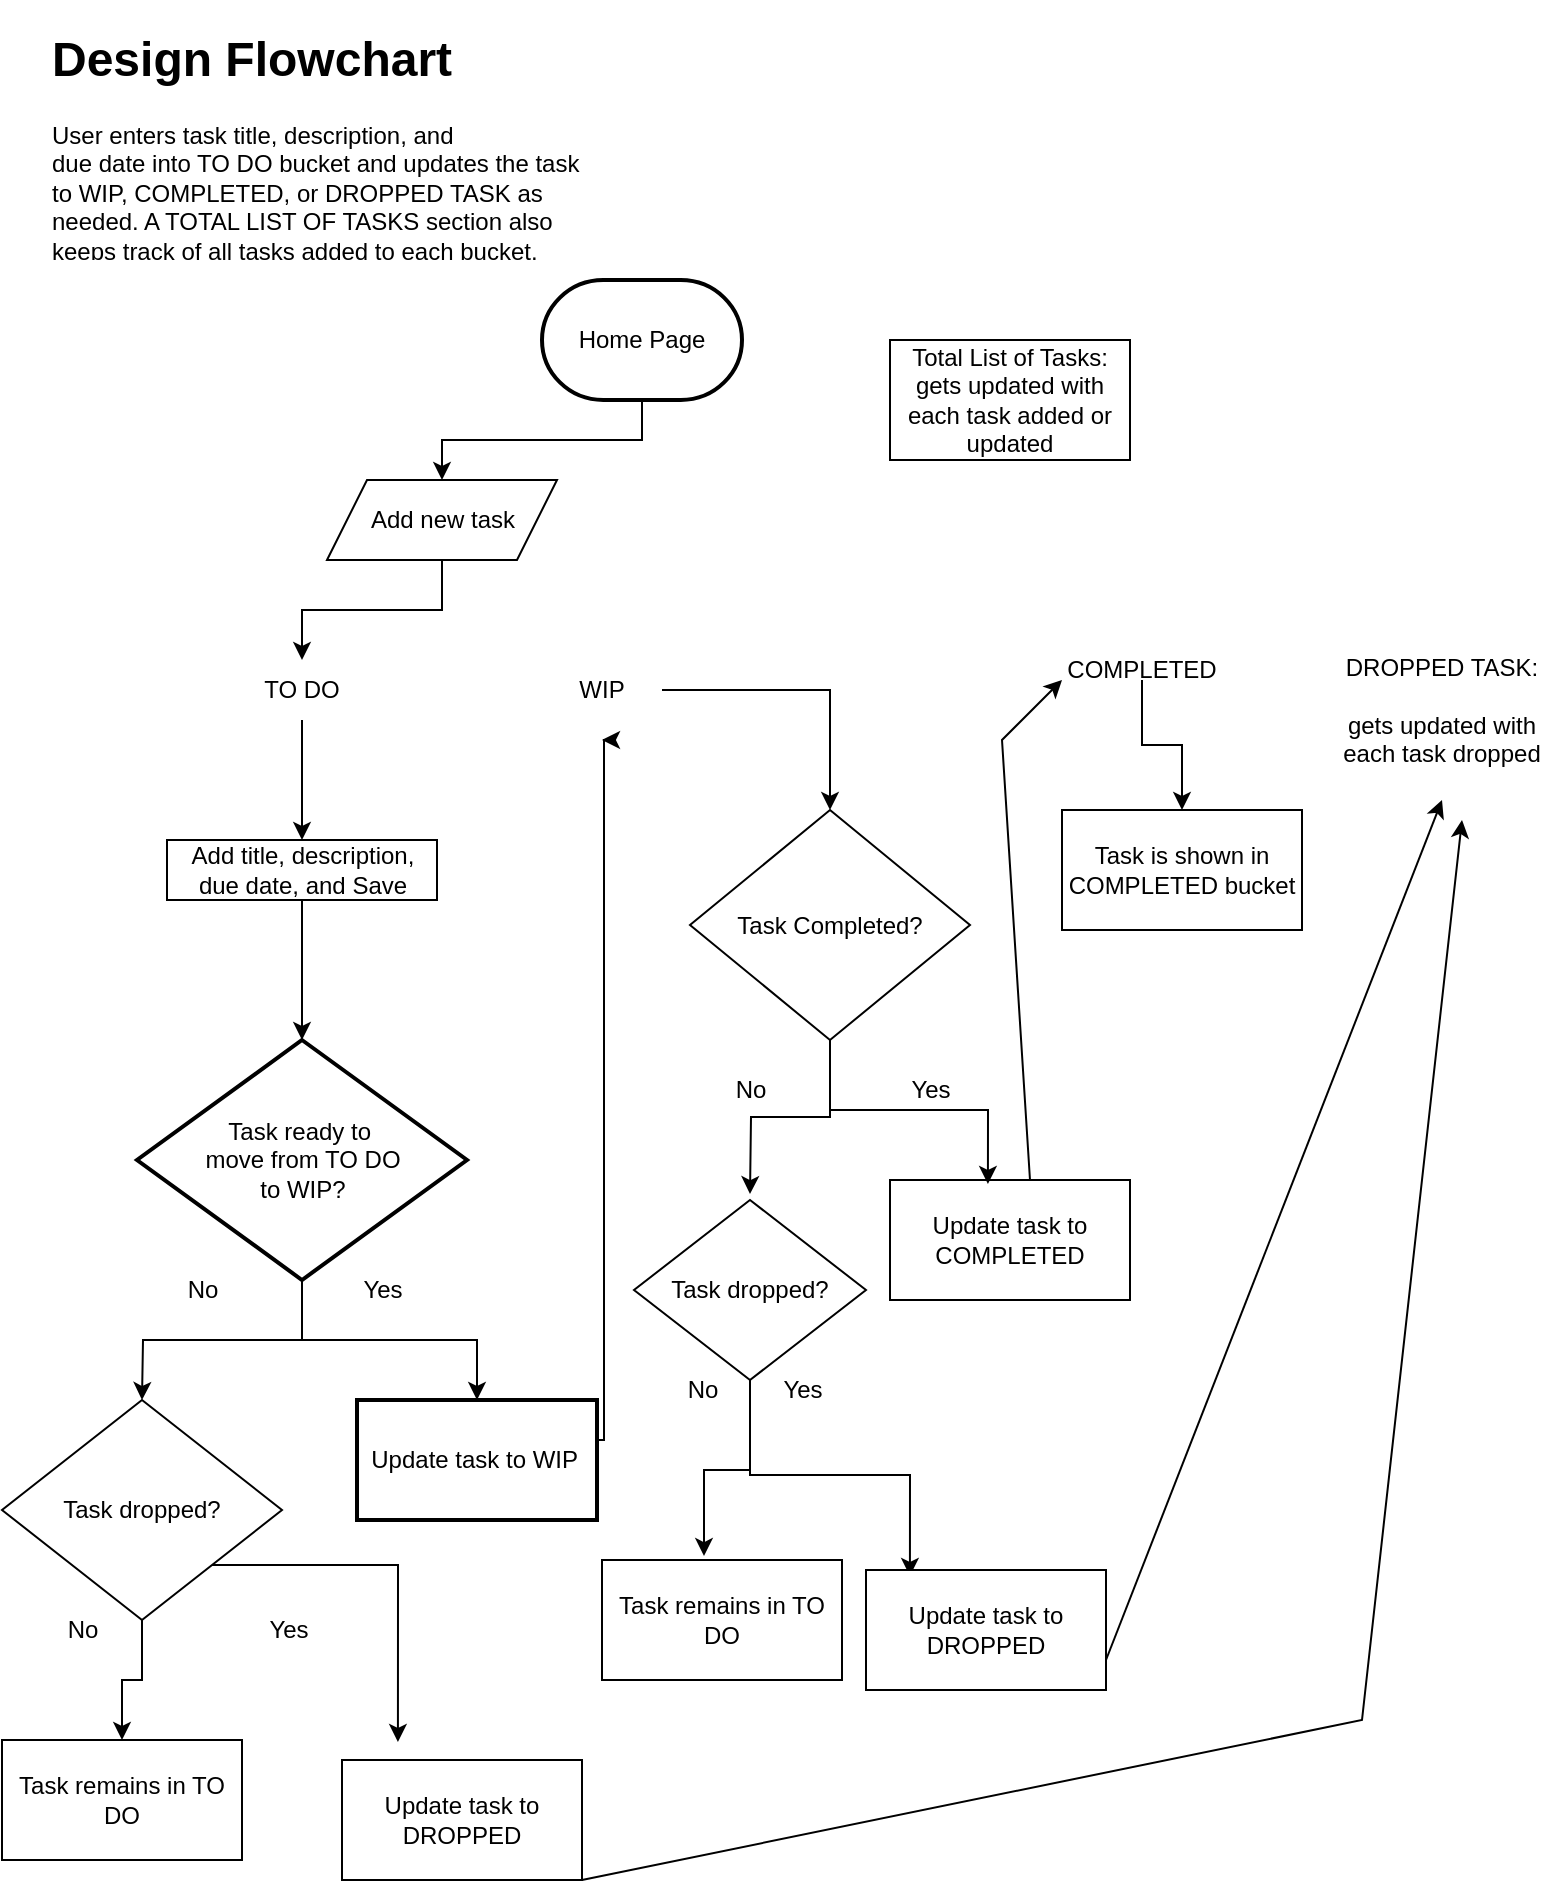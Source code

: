 <mxfile version="23.1.7" type="github">
  <diagram id="C5RBs43oDa-KdzZeNtuy" name="Page-1">
    <mxGraphModel dx="941" dy="1071" grid="1" gridSize="10" guides="1" tooltips="1" connect="1" arrows="1" fold="1" page="1" pageScale="1" pageWidth="827" pageHeight="1169" math="0" shadow="0">
      <root>
        <mxCell id="WIyWlLk6GJQsqaUBKTNV-0" />
        <mxCell id="WIyWlLk6GJQsqaUBKTNV-1" parent="WIyWlLk6GJQsqaUBKTNV-0" />
        <mxCell id="mQJPo1qvSjMa85qlDfSg-5" value="&lt;h1&gt;Design Flowchart&lt;/h1&gt;&lt;div&gt;User enters task title, description, and&lt;br style=&quot;border-color: var(--border-color); text-align: center;&quot;&gt;&lt;span style=&quot;text-align: center;&quot;&gt;due date into TO DO bucket and updates the task to WIP, COMPLETED, or DROPPED TASK as needed. A TOTAL LIST OF TASKS section also keeps track of all tasks added to each bucket.&lt;/span&gt;&lt;br&gt;&lt;/div&gt;&lt;p&gt;&lt;br&gt;&lt;/p&gt;&lt;p&gt;&lt;br&gt;&lt;/p&gt;" style="text;html=1;spacing=5;spacingTop=-20;whiteSpace=wrap;overflow=hidden;rounded=0;" parent="WIyWlLk6GJQsqaUBKTNV-1" vertex="1">
          <mxGeometry x="20" y="30" width="280" height="120" as="geometry" />
        </mxCell>
        <mxCell id="nf-GJFMmRsu7-0_HyhfQ-28" value="" style="edgeStyle=orthogonalEdgeStyle;rounded=0;orthogonalLoop=1;jettySize=auto;html=1;" edge="1" parent="WIyWlLk6GJQsqaUBKTNV-1" source="mQJPo1qvSjMa85qlDfSg-8" target="nf-GJFMmRsu7-0_HyhfQ-27">
          <mxGeometry relative="1" as="geometry" />
        </mxCell>
        <mxCell id="nf-GJFMmRsu7-0_HyhfQ-38" style="edgeStyle=orthogonalEdgeStyle;rounded=0;orthogonalLoop=1;jettySize=auto;html=1;" edge="1" parent="WIyWlLk6GJQsqaUBKTNV-1" source="mQJPo1qvSjMa85qlDfSg-8">
          <mxGeometry relative="1" as="geometry">
            <mxPoint x="70" y="720" as="targetPoint" />
          </mxGeometry>
        </mxCell>
        <mxCell id="mQJPo1qvSjMa85qlDfSg-8" value="Task ready to&amp;nbsp;&lt;br&gt;move from TO DO &lt;br&gt;to WIP?" style="strokeWidth=2;html=1;shape=mxgraph.flowchart.decision;whiteSpace=wrap;" parent="WIyWlLk6GJQsqaUBKTNV-1" vertex="1">
          <mxGeometry x="67.5" y="540" width="165" height="120" as="geometry" />
        </mxCell>
        <mxCell id="nf-GJFMmRsu7-0_HyhfQ-13" value="" style="edgeStyle=orthogonalEdgeStyle;rounded=0;orthogonalLoop=1;jettySize=auto;html=1;" edge="1" parent="WIyWlLk6GJQsqaUBKTNV-1" source="mQJPo1qvSjMa85qlDfSg-16" target="nf-GJFMmRsu7-0_HyhfQ-12">
          <mxGeometry relative="1" as="geometry" />
        </mxCell>
        <mxCell id="mQJPo1qvSjMa85qlDfSg-16" value="Home Page" style="strokeWidth=2;html=1;shape=mxgraph.flowchart.terminator;whiteSpace=wrap;" parent="WIyWlLk6GJQsqaUBKTNV-1" vertex="1">
          <mxGeometry x="270" y="160" width="100" height="60" as="geometry" />
        </mxCell>
        <mxCell id="mQJPo1qvSjMa85qlDfSg-29" value="No" style="text;html=1;align=center;verticalAlign=middle;resizable=0;points=[];autosize=1;strokeColor=none;fillColor=none;" parent="WIyWlLk6GJQsqaUBKTNV-1" vertex="1">
          <mxGeometry x="80" y="650" width="40" height="30" as="geometry" />
        </mxCell>
        <mxCell id="nf-GJFMmRsu7-0_HyhfQ-37" value="" style="edgeStyle=orthogonalEdgeStyle;rounded=0;orthogonalLoop=1;jettySize=auto;html=1;" edge="1" parent="WIyWlLk6GJQsqaUBKTNV-1" source="nf-GJFMmRsu7-0_HyhfQ-2" target="nf-GJFMmRsu7-0_HyhfQ-36">
          <mxGeometry relative="1" as="geometry" />
        </mxCell>
        <mxCell id="nf-GJFMmRsu7-0_HyhfQ-2" value="WIP" style="text;html=1;align=center;verticalAlign=middle;whiteSpace=wrap;rounded=0;" vertex="1" parent="WIyWlLk6GJQsqaUBKTNV-1">
          <mxGeometry x="270" y="350" width="60" height="30" as="geometry" />
        </mxCell>
        <mxCell id="nf-GJFMmRsu7-0_HyhfQ-17" value="" style="edgeStyle=orthogonalEdgeStyle;rounded=0;orthogonalLoop=1;jettySize=auto;html=1;" edge="1" parent="WIyWlLk6GJQsqaUBKTNV-1" source="nf-GJFMmRsu7-0_HyhfQ-3" target="nf-GJFMmRsu7-0_HyhfQ-16">
          <mxGeometry relative="1" as="geometry" />
        </mxCell>
        <mxCell id="nf-GJFMmRsu7-0_HyhfQ-3" value="TO DO" style="text;html=1;align=center;verticalAlign=middle;whiteSpace=wrap;rounded=0;" vertex="1" parent="WIyWlLk6GJQsqaUBKTNV-1">
          <mxGeometry x="120" y="350" width="60" height="30" as="geometry" />
        </mxCell>
        <mxCell id="nf-GJFMmRsu7-0_HyhfQ-85" value="" style="edgeStyle=orthogonalEdgeStyle;rounded=0;orthogonalLoop=1;jettySize=auto;html=1;" edge="1" parent="WIyWlLk6GJQsqaUBKTNV-1" source="nf-GJFMmRsu7-0_HyhfQ-4" target="nf-GJFMmRsu7-0_HyhfQ-84">
          <mxGeometry relative="1" as="geometry" />
        </mxCell>
        <mxCell id="nf-GJFMmRsu7-0_HyhfQ-4" value="COMPLETED" style="text;html=1;align=center;verticalAlign=middle;whiteSpace=wrap;rounded=0;" vertex="1" parent="WIyWlLk6GJQsqaUBKTNV-1">
          <mxGeometry x="540" y="350" width="60" height="10" as="geometry" />
        </mxCell>
        <mxCell id="nf-GJFMmRsu7-0_HyhfQ-5" value="DROPPED TASK:&lt;br&gt;&lt;br&gt;gets updated with each task dropped" style="text;html=1;align=center;verticalAlign=middle;whiteSpace=wrap;rounded=0;" vertex="1" parent="WIyWlLk6GJQsqaUBKTNV-1">
          <mxGeometry x="660" y="360" width="120" height="30" as="geometry" />
        </mxCell>
        <mxCell id="nf-GJFMmRsu7-0_HyhfQ-14" style="edgeStyle=orthogonalEdgeStyle;rounded=0;orthogonalLoop=1;jettySize=auto;html=1;" edge="1" parent="WIyWlLk6GJQsqaUBKTNV-1" source="nf-GJFMmRsu7-0_HyhfQ-12" target="nf-GJFMmRsu7-0_HyhfQ-3">
          <mxGeometry relative="1" as="geometry" />
        </mxCell>
        <mxCell id="nf-GJFMmRsu7-0_HyhfQ-12" value="Add new task" style="shape=parallelogram;perimeter=parallelogramPerimeter;whiteSpace=wrap;html=1;fixedSize=1;" vertex="1" parent="WIyWlLk6GJQsqaUBKTNV-1">
          <mxGeometry x="162.5" y="260" width="115" height="40" as="geometry" />
        </mxCell>
        <mxCell id="nf-GJFMmRsu7-0_HyhfQ-18" value="" style="edgeStyle=orthogonalEdgeStyle;rounded=0;orthogonalLoop=1;jettySize=auto;html=1;" edge="1" parent="WIyWlLk6GJQsqaUBKTNV-1" source="nf-GJFMmRsu7-0_HyhfQ-16" target="mQJPo1qvSjMa85qlDfSg-8">
          <mxGeometry relative="1" as="geometry" />
        </mxCell>
        <mxCell id="nf-GJFMmRsu7-0_HyhfQ-16" value="Add title, description, due date, and Save" style="rounded=0;whiteSpace=wrap;html=1;" vertex="1" parent="WIyWlLk6GJQsqaUBKTNV-1">
          <mxGeometry x="82.5" y="440" width="135" height="30" as="geometry" />
        </mxCell>
        <mxCell id="mQJPo1qvSjMa85qlDfSg-28" value="Yes" style="text;html=1;align=center;verticalAlign=middle;resizable=0;points=[];autosize=1;strokeColor=none;fillColor=none;" parent="WIyWlLk6GJQsqaUBKTNV-1" vertex="1">
          <mxGeometry x="170" y="650" width="40" height="30" as="geometry" />
        </mxCell>
        <mxCell id="nf-GJFMmRsu7-0_HyhfQ-34" style="edgeStyle=orthogonalEdgeStyle;rounded=0;orthogonalLoop=1;jettySize=auto;html=1;" edge="1" parent="WIyWlLk6GJQsqaUBKTNV-1" source="nf-GJFMmRsu7-0_HyhfQ-27">
          <mxGeometry relative="1" as="geometry">
            <mxPoint x="300" y="390" as="targetPoint" />
            <Array as="points">
              <mxPoint x="301" y="740" />
            </Array>
          </mxGeometry>
        </mxCell>
        <mxCell id="nf-GJFMmRsu7-0_HyhfQ-27" value="Update task to WIP&amp;nbsp;" style="whiteSpace=wrap;html=1;strokeWidth=2;" vertex="1" parent="WIyWlLk6GJQsqaUBKTNV-1">
          <mxGeometry x="177.5" y="720" width="120" height="60" as="geometry" />
        </mxCell>
        <mxCell id="nf-GJFMmRsu7-0_HyhfQ-30" value="Total List of Tasks:&lt;br&gt;gets updated with each task added or updated" style="rounded=0;whiteSpace=wrap;html=1;" vertex="1" parent="WIyWlLk6GJQsqaUBKTNV-1">
          <mxGeometry x="444" y="190" width="120" height="60" as="geometry" />
        </mxCell>
        <mxCell id="nf-GJFMmRsu7-0_HyhfQ-36" value="Task Completed?" style="rhombus;whiteSpace=wrap;html=1;" vertex="1" parent="WIyWlLk6GJQsqaUBKTNV-1">
          <mxGeometry x="344" y="425" width="140" height="115" as="geometry" />
        </mxCell>
        <mxCell id="nf-GJFMmRsu7-0_HyhfQ-41" value="" style="edgeStyle=orthogonalEdgeStyle;rounded=0;orthogonalLoop=1;jettySize=auto;html=1;" edge="1" parent="WIyWlLk6GJQsqaUBKTNV-1" source="nf-GJFMmRsu7-0_HyhfQ-39" target="nf-GJFMmRsu7-0_HyhfQ-40">
          <mxGeometry relative="1" as="geometry" />
        </mxCell>
        <mxCell id="nf-GJFMmRsu7-0_HyhfQ-39" value="Task dropped?" style="rhombus;whiteSpace=wrap;html=1;" vertex="1" parent="WIyWlLk6GJQsqaUBKTNV-1">
          <mxGeometry y="720" width="140" height="110" as="geometry" />
        </mxCell>
        <mxCell id="nf-GJFMmRsu7-0_HyhfQ-40" value="Task remains in TO DO" style="whiteSpace=wrap;html=1;" vertex="1" parent="WIyWlLk6GJQsqaUBKTNV-1">
          <mxGeometry y="890" width="120" height="60" as="geometry" />
        </mxCell>
        <mxCell id="nf-GJFMmRsu7-0_HyhfQ-45" style="edgeStyle=orthogonalEdgeStyle;rounded=0;orthogonalLoop=1;jettySize=auto;html=1;exitX=1;exitY=1;exitDx=0;exitDy=0;entryX=0.233;entryY=-0.15;entryDx=0;entryDy=0;entryPerimeter=0;" edge="1" parent="WIyWlLk6GJQsqaUBKTNV-1" source="nf-GJFMmRsu7-0_HyhfQ-39" target="nf-GJFMmRsu7-0_HyhfQ-80">
          <mxGeometry relative="1" as="geometry">
            <mxPoint x="158.96" y="896" as="targetPoint" />
          </mxGeometry>
        </mxCell>
        <mxCell id="nf-GJFMmRsu7-0_HyhfQ-46" value="No" style="text;html=1;align=center;verticalAlign=middle;resizable=0;points=[];autosize=1;strokeColor=none;fillColor=none;" vertex="1" parent="WIyWlLk6GJQsqaUBKTNV-1">
          <mxGeometry x="20" y="820" width="40" height="30" as="geometry" />
        </mxCell>
        <mxCell id="nf-GJFMmRsu7-0_HyhfQ-47" value="Yes" style="text;html=1;align=center;verticalAlign=middle;resizable=0;points=[];autosize=1;strokeColor=none;fillColor=none;" vertex="1" parent="WIyWlLk6GJQsqaUBKTNV-1">
          <mxGeometry x="122.5" y="820" width="40" height="30" as="geometry" />
        </mxCell>
        <mxCell id="nf-GJFMmRsu7-0_HyhfQ-59" value="No" style="text;html=1;align=center;verticalAlign=middle;resizable=0;points=[];autosize=1;strokeColor=none;fillColor=none;" vertex="1" parent="WIyWlLk6GJQsqaUBKTNV-1">
          <mxGeometry x="354" y="550" width="40" height="30" as="geometry" />
        </mxCell>
        <mxCell id="nf-GJFMmRsu7-0_HyhfQ-60" value="Yes" style="text;html=1;align=center;verticalAlign=middle;resizable=0;points=[];autosize=1;strokeColor=none;fillColor=none;" vertex="1" parent="WIyWlLk6GJQsqaUBKTNV-1">
          <mxGeometry x="444" y="550" width="40" height="30" as="geometry" />
        </mxCell>
        <mxCell id="nf-GJFMmRsu7-0_HyhfQ-66" value="Update task to COMPLETED" style="whiteSpace=wrap;html=1;" vertex="1" parent="WIyWlLk6GJQsqaUBKTNV-1">
          <mxGeometry x="444" y="610" width="120" height="60" as="geometry" />
        </mxCell>
        <mxCell id="nf-GJFMmRsu7-0_HyhfQ-70" style="edgeStyle=orthogonalEdgeStyle;rounded=0;orthogonalLoop=1;jettySize=auto;html=1;exitX=0.5;exitY=1;exitDx=0;exitDy=0;entryX=0.5;entryY=0.117;entryDx=0;entryDy=0;entryPerimeter=0;" edge="1" parent="WIyWlLk6GJQsqaUBKTNV-1" source="nf-GJFMmRsu7-0_HyhfQ-36">
          <mxGeometry relative="1" as="geometry">
            <mxPoint x="374" y="617.02" as="targetPoint" />
          </mxGeometry>
        </mxCell>
        <mxCell id="nf-GJFMmRsu7-0_HyhfQ-71" style="edgeStyle=orthogonalEdgeStyle;rounded=0;orthogonalLoop=1;jettySize=auto;html=1;exitX=0.5;exitY=1;exitDx=0;exitDy=0;entryX=0.408;entryY=0.033;entryDx=0;entryDy=0;entryPerimeter=0;" edge="1" parent="WIyWlLk6GJQsqaUBKTNV-1" source="nf-GJFMmRsu7-0_HyhfQ-36" target="nf-GJFMmRsu7-0_HyhfQ-66">
          <mxGeometry relative="1" as="geometry" />
        </mxCell>
        <mxCell id="nf-GJFMmRsu7-0_HyhfQ-74" style="edgeStyle=orthogonalEdgeStyle;rounded=0;orthogonalLoop=1;jettySize=auto;html=1;exitX=0.5;exitY=1;exitDx=0;exitDy=0;entryX=0.425;entryY=-0.033;entryDx=0;entryDy=0;entryPerimeter=0;" edge="1" parent="WIyWlLk6GJQsqaUBKTNV-1" source="nf-GJFMmRsu7-0_HyhfQ-73" target="nf-GJFMmRsu7-0_HyhfQ-78">
          <mxGeometry relative="1" as="geometry">
            <mxPoint x="340" y="760" as="targetPoint" />
          </mxGeometry>
        </mxCell>
        <mxCell id="nf-GJFMmRsu7-0_HyhfQ-75" style="edgeStyle=orthogonalEdgeStyle;rounded=0;orthogonalLoop=1;jettySize=auto;html=1;exitX=0.5;exitY=1;exitDx=0;exitDy=0;entryX=0.183;entryY=0.05;entryDx=0;entryDy=0;entryPerimeter=0;" edge="1" parent="WIyWlLk6GJQsqaUBKTNV-1" source="nf-GJFMmRsu7-0_HyhfQ-73" target="nf-GJFMmRsu7-0_HyhfQ-81">
          <mxGeometry relative="1" as="geometry">
            <mxPoint x="420" y="760" as="targetPoint" />
          </mxGeometry>
        </mxCell>
        <mxCell id="nf-GJFMmRsu7-0_HyhfQ-73" value="Task dropped?" style="rhombus;whiteSpace=wrap;html=1;" vertex="1" parent="WIyWlLk6GJQsqaUBKTNV-1">
          <mxGeometry x="316" y="620" width="116" height="90" as="geometry" />
        </mxCell>
        <mxCell id="nf-GJFMmRsu7-0_HyhfQ-76" value="No" style="text;html=1;align=center;verticalAlign=middle;resizable=0;points=[];autosize=1;strokeColor=none;fillColor=none;" vertex="1" parent="WIyWlLk6GJQsqaUBKTNV-1">
          <mxGeometry x="330" y="700" width="40" height="30" as="geometry" />
        </mxCell>
        <mxCell id="nf-GJFMmRsu7-0_HyhfQ-77" value="Yes" style="text;html=1;align=center;verticalAlign=middle;resizable=0;points=[];autosize=1;strokeColor=none;fillColor=none;" vertex="1" parent="WIyWlLk6GJQsqaUBKTNV-1">
          <mxGeometry x="380" y="700" width="40" height="30" as="geometry" />
        </mxCell>
        <mxCell id="nf-GJFMmRsu7-0_HyhfQ-78" value="Task remains in TO DO" style="whiteSpace=wrap;html=1;" vertex="1" parent="WIyWlLk6GJQsqaUBKTNV-1">
          <mxGeometry x="300" y="800" width="120" height="60" as="geometry" />
        </mxCell>
        <mxCell id="nf-GJFMmRsu7-0_HyhfQ-80" value="Update task to DROPPED" style="rounded=0;whiteSpace=wrap;html=1;" vertex="1" parent="WIyWlLk6GJQsqaUBKTNV-1">
          <mxGeometry x="170" y="900" width="120" height="60" as="geometry" />
        </mxCell>
        <mxCell id="nf-GJFMmRsu7-0_HyhfQ-81" value="Update task to DROPPED" style="rounded=0;whiteSpace=wrap;html=1;" vertex="1" parent="WIyWlLk6GJQsqaUBKTNV-1">
          <mxGeometry x="432" y="805" width="120" height="60" as="geometry" />
        </mxCell>
        <mxCell id="nf-GJFMmRsu7-0_HyhfQ-84" value="Task is shown in COMPLETED bucket" style="rounded=0;whiteSpace=wrap;html=1;" vertex="1" parent="WIyWlLk6GJQsqaUBKTNV-1">
          <mxGeometry x="530" y="425" width="120" height="60" as="geometry" />
        </mxCell>
        <mxCell id="nf-GJFMmRsu7-0_HyhfQ-86" value="" style="endArrow=classic;html=1;rounded=0;" edge="1" parent="WIyWlLk6GJQsqaUBKTNV-1">
          <mxGeometry width="50" height="50" relative="1" as="geometry">
            <mxPoint x="514" y="610" as="sourcePoint" />
            <mxPoint x="530" y="360" as="targetPoint" />
            <Array as="points">
              <mxPoint x="500" y="390" />
            </Array>
          </mxGeometry>
        </mxCell>
        <mxCell id="nf-GJFMmRsu7-0_HyhfQ-87" value="" style="endArrow=classic;html=1;rounded=0;" edge="1" parent="WIyWlLk6GJQsqaUBKTNV-1">
          <mxGeometry width="50" height="50" relative="1" as="geometry">
            <mxPoint x="552" y="850" as="sourcePoint" />
            <mxPoint x="720" y="420" as="targetPoint" />
            <Array as="points" />
          </mxGeometry>
        </mxCell>
        <mxCell id="nf-GJFMmRsu7-0_HyhfQ-88" value="" style="endArrow=classic;html=1;rounded=0;" edge="1" parent="WIyWlLk6GJQsqaUBKTNV-1">
          <mxGeometry width="50" height="50" relative="1" as="geometry">
            <mxPoint x="290" y="960" as="sourcePoint" />
            <mxPoint x="730" y="430" as="targetPoint" />
            <Array as="points">
              <mxPoint x="680" y="880" />
            </Array>
          </mxGeometry>
        </mxCell>
      </root>
    </mxGraphModel>
  </diagram>
</mxfile>

